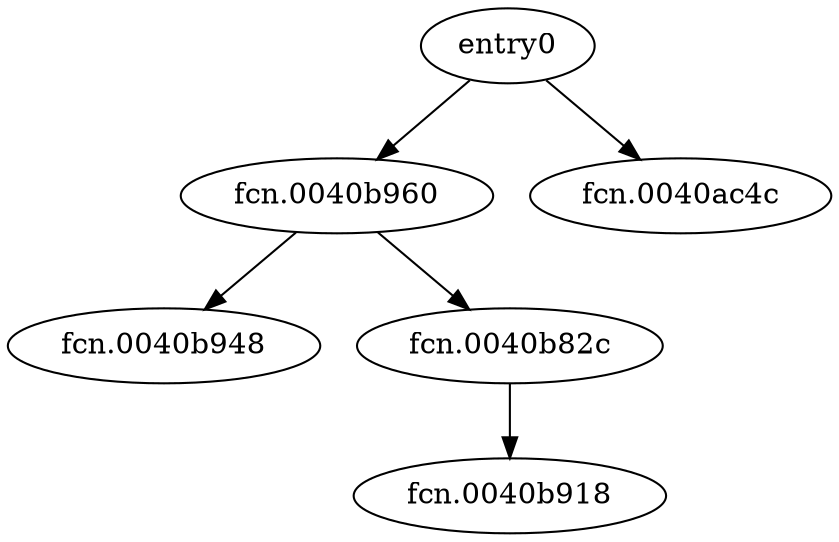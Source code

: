 digraph code {
  "0x0040aba8" [label="entry0"];
  "0x0040aba8" -> "0x0040b960";
  "0x0040b960" [label="fcn.0040b960"];
  "0x0040aba8" -> "0x0040ac4c";
  "0x0040ac4c" [label="fcn.0040ac4c"];
  "0x0040b960" [label="fcn.0040b960"];
  "0x0040b960" -> "0x0040b948";
  "0x0040b948" [label="fcn.0040b948"];
  "0x0040b960" -> "0x0040b82c";
  "0x0040b82c" [label="fcn.0040b82c"];
  "0x0040b82c" [label="fcn.0040b82c"];
  "0x0040b82c" -> "0x0040b918";
  "0x0040b918" [label="fcn.0040b918"];
}